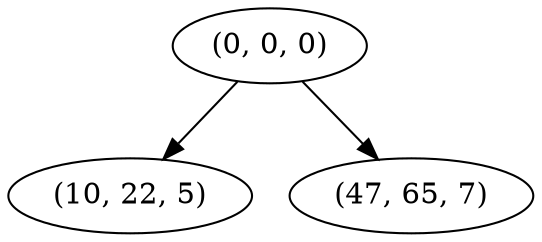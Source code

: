 digraph tree {
    "(0, 0, 0)";
    "(10, 22, 5)";
    "(47, 65, 7)";
    "(0, 0, 0)" -> "(10, 22, 5)";
    "(0, 0, 0)" -> "(47, 65, 7)";
}
